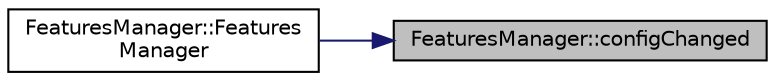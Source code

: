 digraph "FeaturesManager::configChanged"
{
 // LATEX_PDF_SIZE
  edge [fontname="Helvetica",fontsize="10",labelfontname="Helvetica",labelfontsize="10"];
  node [fontname="Helvetica",fontsize="10",shape=record];
  rankdir="RL";
  Node1 [label="FeaturesManager::configChanged",height=0.2,width=0.4,color="black", fillcolor="grey75", style="filled", fontcolor="black",tooltip=" "];
  Node1 -> Node2 [dir="back",color="midnightblue",fontsize="10",style="solid",fontname="Helvetica"];
  Node2 [label="FeaturesManager::Features\lManager",height=0.2,width=0.4,color="black", fillcolor="white", style="filled",URL="$class_features_manager.html#a0e15989714e25937d488c626aa20092a",tooltip=" "];
}

